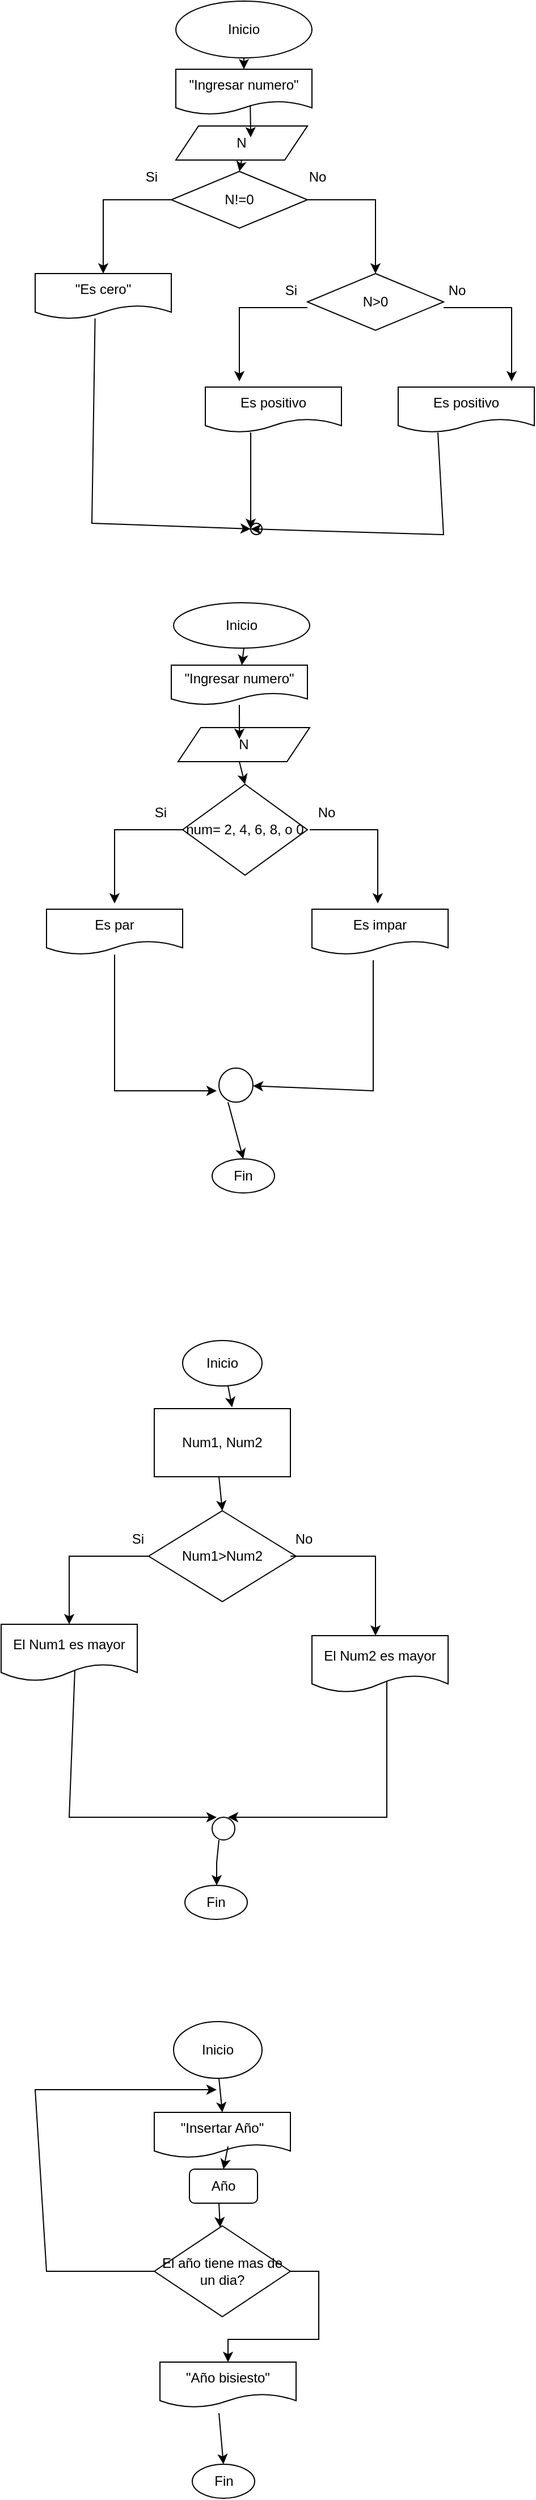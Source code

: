 <mxfile version="26.0.14">
  <diagram id="C5RBs43oDa-KdzZeNtuy" name="Page-1">
    <mxGraphModel dx="1050" dy="522" grid="1" gridSize="10" guides="1" tooltips="1" connect="1" arrows="1" fold="1" page="1" pageScale="1" pageWidth="827" pageHeight="1169" math="0" shadow="0">
      <root>
        <mxCell id="WIyWlLk6GJQsqaUBKTNV-0" />
        <mxCell id="WIyWlLk6GJQsqaUBKTNV-1" parent="WIyWlLk6GJQsqaUBKTNV-0" />
        <mxCell id="cVLe-s5Ejd2IVUnDp_NS-0" value="Inicio" style="ellipse;whiteSpace=wrap;html=1;" vertex="1" parent="WIyWlLk6GJQsqaUBKTNV-1">
          <mxGeometry x="354" width="120" height="50" as="geometry" />
        </mxCell>
        <mxCell id="cVLe-s5Ejd2IVUnDp_NS-2" value="&quot;Ingresar numero&quot;" style="shape=document;whiteSpace=wrap;html=1;boundedLbl=1;" vertex="1" parent="WIyWlLk6GJQsqaUBKTNV-1">
          <mxGeometry x="354" y="60" width="120" height="40" as="geometry" />
        </mxCell>
        <mxCell id="cVLe-s5Ejd2IVUnDp_NS-4" value="N" style="shape=parallelogram;perimeter=parallelogramPerimeter;whiteSpace=wrap;html=1;fixedSize=1;" vertex="1" parent="WIyWlLk6GJQsqaUBKTNV-1">
          <mxGeometry x="354" y="110" width="116" height="30" as="geometry" />
        </mxCell>
        <mxCell id="cVLe-s5Ejd2IVUnDp_NS-5" value="N!=0" style="rhombus;whiteSpace=wrap;html=1;" vertex="1" parent="WIyWlLk6GJQsqaUBKTNV-1">
          <mxGeometry x="350" y="150" width="120" height="50" as="geometry" />
        </mxCell>
        <mxCell id="cVLe-s5Ejd2IVUnDp_NS-7" value="" style="endArrow=classic;html=1;rounded=0;exitX=0;exitY=0.5;exitDx=0;exitDy=0;" edge="1" parent="WIyWlLk6GJQsqaUBKTNV-1" source="cVLe-s5Ejd2IVUnDp_NS-5">
          <mxGeometry width="50" height="50" relative="1" as="geometry">
            <mxPoint x="390" y="260" as="sourcePoint" />
            <mxPoint x="290" y="240" as="targetPoint" />
            <Array as="points">
              <mxPoint x="290" y="175" />
              <mxPoint x="290" y="220" />
            </Array>
          </mxGeometry>
        </mxCell>
        <mxCell id="cVLe-s5Ejd2IVUnDp_NS-8" value="" style="endArrow=classic;html=1;rounded=0;exitX=0;exitY=0.5;exitDx=0;exitDy=0;" edge="1" parent="WIyWlLk6GJQsqaUBKTNV-1">
          <mxGeometry width="50" height="50" relative="1" as="geometry">
            <mxPoint x="470" y="175" as="sourcePoint" />
            <mxPoint x="530" y="240" as="targetPoint" />
            <Array as="points">
              <mxPoint x="530" y="175" />
              <mxPoint x="530" y="230" />
            </Array>
          </mxGeometry>
        </mxCell>
        <mxCell id="cVLe-s5Ejd2IVUnDp_NS-9" value="Si&amp;nbsp; &amp;nbsp; &amp;nbsp; &amp;nbsp; &amp;nbsp; &amp;nbsp; &amp;nbsp; &amp;nbsp; &amp;nbsp; &amp;nbsp; &amp;nbsp; &amp;nbsp; &amp;nbsp; &amp;nbsp; &amp;nbsp; &amp;nbsp; &amp;nbsp; &amp;nbsp; &amp;nbsp; &amp;nbsp; No" style="text;html=1;align=center;verticalAlign=middle;whiteSpace=wrap;rounded=0;" vertex="1" parent="WIyWlLk6GJQsqaUBKTNV-1">
          <mxGeometry x="294" y="140" width="226" height="30" as="geometry" />
        </mxCell>
        <mxCell id="cVLe-s5Ejd2IVUnDp_NS-11" value="&quot;Es cero&quot;" style="shape=document;whiteSpace=wrap;html=1;boundedLbl=1;" vertex="1" parent="WIyWlLk6GJQsqaUBKTNV-1">
          <mxGeometry x="230" y="240" width="120" height="40" as="geometry" />
        </mxCell>
        <mxCell id="cVLe-s5Ejd2IVUnDp_NS-12" value="Es positivo" style="shape=document;whiteSpace=wrap;html=1;boundedLbl=1;" vertex="1" parent="WIyWlLk6GJQsqaUBKTNV-1">
          <mxGeometry x="380" y="340" width="120" height="40" as="geometry" />
        </mxCell>
        <mxCell id="cVLe-s5Ejd2IVUnDp_NS-13" value="Es positivo" style="shape=document;whiteSpace=wrap;html=1;boundedLbl=1;" vertex="1" parent="WIyWlLk6GJQsqaUBKTNV-1">
          <mxGeometry x="550" y="340" width="120" height="40" as="geometry" />
        </mxCell>
        <mxCell id="cVLe-s5Ejd2IVUnDp_NS-14" value="N&amp;gt;0" style="rhombus;whiteSpace=wrap;html=1;" vertex="1" parent="WIyWlLk6GJQsqaUBKTNV-1">
          <mxGeometry x="470" y="240" width="120" height="50" as="geometry" />
        </mxCell>
        <mxCell id="cVLe-s5Ejd2IVUnDp_NS-15" value="" style="endArrow=classic;html=1;rounded=0;exitX=0;exitY=0.5;exitDx=0;exitDy=0;" edge="1" parent="WIyWlLk6GJQsqaUBKTNV-1">
          <mxGeometry width="50" height="50" relative="1" as="geometry">
            <mxPoint x="470" y="270" as="sourcePoint" />
            <mxPoint x="410" y="335" as="targetPoint" />
            <Array as="points">
              <mxPoint x="410" y="270" />
              <mxPoint x="410" y="315" />
            </Array>
          </mxGeometry>
        </mxCell>
        <mxCell id="cVLe-s5Ejd2IVUnDp_NS-16" value="" style="endArrow=classic;html=1;rounded=0;exitX=0;exitY=0.5;exitDx=0;exitDy=0;" edge="1" parent="WIyWlLk6GJQsqaUBKTNV-1">
          <mxGeometry width="50" height="50" relative="1" as="geometry">
            <mxPoint x="590" y="270" as="sourcePoint" />
            <mxPoint x="650" y="335" as="targetPoint" />
            <Array as="points">
              <mxPoint x="650" y="270" />
              <mxPoint x="650" y="325" />
            </Array>
          </mxGeometry>
        </mxCell>
        <mxCell id="cVLe-s5Ejd2IVUnDp_NS-17" value="Si&amp;nbsp; &amp;nbsp; &amp;nbsp; &amp;nbsp; &amp;nbsp; &amp;nbsp; &amp;nbsp; &amp;nbsp; &amp;nbsp; &amp;nbsp; &amp;nbsp; &amp;nbsp; &amp;nbsp; &amp;nbsp; &amp;nbsp; &amp;nbsp; &amp;nbsp; &amp;nbsp; &amp;nbsp; &amp;nbsp; No" style="text;html=1;align=center;verticalAlign=middle;whiteSpace=wrap;rounded=0;" vertex="1" parent="WIyWlLk6GJQsqaUBKTNV-1">
          <mxGeometry x="417" y="240" width="226" height="30" as="geometry" />
        </mxCell>
        <mxCell id="cVLe-s5Ejd2IVUnDp_NS-19" value="" style="ellipse;whiteSpace=wrap;html=1;aspect=fixed;labelBackgroundColor=#000000;labelBorderColor=default;fontColor=default;textShadow=1;" vertex="1" parent="WIyWlLk6GJQsqaUBKTNV-1">
          <mxGeometry x="420" y="460" width="10" height="10" as="geometry" />
        </mxCell>
        <mxCell id="cVLe-s5Ejd2IVUnDp_NS-20" value="" style="endArrow=classic;html=1;rounded=0;entryX=0;entryY=0.5;entryDx=0;entryDy=0;exitX=0.44;exitY=0.99;exitDx=0;exitDy=0;exitPerimeter=0;" edge="1" parent="WIyWlLk6GJQsqaUBKTNV-1" source="cVLe-s5Ejd2IVUnDp_NS-11" target="cVLe-s5Ejd2IVUnDp_NS-19">
          <mxGeometry width="50" height="50" relative="1" as="geometry">
            <mxPoint x="290" y="280" as="sourcePoint" />
            <mxPoint x="340" y="230" as="targetPoint" />
            <Array as="points">
              <mxPoint x="280" y="460" />
            </Array>
          </mxGeometry>
        </mxCell>
        <mxCell id="cVLe-s5Ejd2IVUnDp_NS-21" value="" style="endArrow=classic;html=1;rounded=0;entryX=0;entryY=0.5;entryDx=0;entryDy=0;" edge="1" parent="WIyWlLk6GJQsqaUBKTNV-1" target="cVLe-s5Ejd2IVUnDp_NS-19">
          <mxGeometry width="50" height="50" relative="1" as="geometry">
            <mxPoint x="420" y="380" as="sourcePoint" />
            <mxPoint x="470" y="330" as="targetPoint" />
          </mxGeometry>
        </mxCell>
        <mxCell id="cVLe-s5Ejd2IVUnDp_NS-22" value="" style="endArrow=classic;html=1;rounded=0;entryX=0;entryY=0.5;entryDx=0;entryDy=0;" edge="1" parent="WIyWlLk6GJQsqaUBKTNV-1" target="cVLe-s5Ejd2IVUnDp_NS-19">
          <mxGeometry width="50" height="50" relative="1" as="geometry">
            <mxPoint x="585" y="380" as="sourcePoint" />
            <mxPoint x="635" y="330" as="targetPoint" />
            <Array as="points">
              <mxPoint x="590" y="470" />
            </Array>
          </mxGeometry>
        </mxCell>
        <mxCell id="cVLe-s5Ejd2IVUnDp_NS-23" value="Inicio" style="ellipse;whiteSpace=wrap;html=1;" vertex="1" parent="WIyWlLk6GJQsqaUBKTNV-1">
          <mxGeometry x="352" y="530" width="120" height="40" as="geometry" />
        </mxCell>
        <mxCell id="cVLe-s5Ejd2IVUnDp_NS-24" value="&quot;Ingresar numero&quot;" style="shape=document;whiteSpace=wrap;html=1;boundedLbl=1;" vertex="1" parent="WIyWlLk6GJQsqaUBKTNV-1">
          <mxGeometry x="350" y="585" width="120" height="35" as="geometry" />
        </mxCell>
        <mxCell id="cVLe-s5Ejd2IVUnDp_NS-25" value="N" style="shape=parallelogram;perimeter=parallelogramPerimeter;whiteSpace=wrap;html=1;fixedSize=1;" vertex="1" parent="WIyWlLk6GJQsqaUBKTNV-1">
          <mxGeometry x="356" y="640" width="116" height="30" as="geometry" />
        </mxCell>
        <mxCell id="cVLe-s5Ejd2IVUnDp_NS-26" value="num= 2, 4, 6, 8, o 0" style="rhombus;whiteSpace=wrap;html=1;" vertex="1" parent="WIyWlLk6GJQsqaUBKTNV-1">
          <mxGeometry x="360" y="690" width="110" height="80" as="geometry" />
        </mxCell>
        <mxCell id="cVLe-s5Ejd2IVUnDp_NS-28" value="" style="endArrow=classic;html=1;rounded=0;exitX=0;exitY=0.5;exitDx=0;exitDy=0;" edge="1" parent="WIyWlLk6GJQsqaUBKTNV-1">
          <mxGeometry width="50" height="50" relative="1" as="geometry">
            <mxPoint x="360" y="730" as="sourcePoint" />
            <mxPoint x="300" y="795" as="targetPoint" />
            <Array as="points">
              <mxPoint x="300" y="730" />
              <mxPoint x="300" y="775" />
            </Array>
          </mxGeometry>
        </mxCell>
        <mxCell id="cVLe-s5Ejd2IVUnDp_NS-29" value="" style="endArrow=classic;html=1;rounded=0;exitX=0;exitY=0.5;exitDx=0;exitDy=0;" edge="1" parent="WIyWlLk6GJQsqaUBKTNV-1">
          <mxGeometry width="50" height="50" relative="1" as="geometry">
            <mxPoint x="472" y="730" as="sourcePoint" />
            <mxPoint x="532" y="795" as="targetPoint" />
            <Array as="points">
              <mxPoint x="532" y="730" />
              <mxPoint x="532" y="785" />
            </Array>
          </mxGeometry>
        </mxCell>
        <mxCell id="cVLe-s5Ejd2IVUnDp_NS-30" value="Si&amp;nbsp; &amp;nbsp; &amp;nbsp; &amp;nbsp; &amp;nbsp; &amp;nbsp; &amp;nbsp; &amp;nbsp; &amp;nbsp; &amp;nbsp; &amp;nbsp; &amp;nbsp; &amp;nbsp; &amp;nbsp; &amp;nbsp; &amp;nbsp; &amp;nbsp; &amp;nbsp; &amp;nbsp; &amp;nbsp; No" style="text;html=1;align=center;verticalAlign=middle;whiteSpace=wrap;rounded=0;" vertex="1" parent="WIyWlLk6GJQsqaUBKTNV-1">
          <mxGeometry x="302" y="700" width="226" height="30" as="geometry" />
        </mxCell>
        <mxCell id="cVLe-s5Ejd2IVUnDp_NS-31" value="Es par" style="shape=document;whiteSpace=wrap;html=1;boundedLbl=1;" vertex="1" parent="WIyWlLk6GJQsqaUBKTNV-1">
          <mxGeometry x="240" y="800" width="120" height="40" as="geometry" />
        </mxCell>
        <mxCell id="cVLe-s5Ejd2IVUnDp_NS-33" value="Es impar" style="shape=document;whiteSpace=wrap;html=1;boundedLbl=1;" vertex="1" parent="WIyWlLk6GJQsqaUBKTNV-1">
          <mxGeometry x="474" y="800" width="120" height="40" as="geometry" />
        </mxCell>
        <mxCell id="cVLe-s5Ejd2IVUnDp_NS-34" value="Fin" style="ellipse;whiteSpace=wrap;html=1;" vertex="1" parent="WIyWlLk6GJQsqaUBKTNV-1">
          <mxGeometry x="386" y="1020" width="55" height="30" as="geometry" />
        </mxCell>
        <mxCell id="cVLe-s5Ejd2IVUnDp_NS-36" value="" style="endArrow=classic;html=1;rounded=0;" edge="1" parent="WIyWlLk6GJQsqaUBKTNV-1">
          <mxGeometry width="50" height="50" relative="1" as="geometry">
            <mxPoint x="300" y="840" as="sourcePoint" />
            <mxPoint x="390" y="960" as="targetPoint" />
            <Array as="points">
              <mxPoint x="300" y="960" />
            </Array>
          </mxGeometry>
        </mxCell>
        <mxCell id="cVLe-s5Ejd2IVUnDp_NS-37" value="" style="endArrow=classic;html=1;rounded=0;" edge="1" parent="WIyWlLk6GJQsqaUBKTNV-1" target="cVLe-s5Ejd2IVUnDp_NS-38">
          <mxGeometry width="50" height="50" relative="1" as="geometry">
            <mxPoint x="528" y="845" as="sourcePoint" />
            <mxPoint x="420" y="960" as="targetPoint" />
            <Array as="points">
              <mxPoint x="528" y="960" />
            </Array>
          </mxGeometry>
        </mxCell>
        <mxCell id="cVLe-s5Ejd2IVUnDp_NS-38" value="" style="ellipse;whiteSpace=wrap;html=1;aspect=fixed;" vertex="1" parent="WIyWlLk6GJQsqaUBKTNV-1">
          <mxGeometry x="392" y="940" width="30" height="30" as="geometry" />
        </mxCell>
        <mxCell id="cVLe-s5Ejd2IVUnDp_NS-39" value="" style="endArrow=classic;html=1;rounded=0;entryX=0.5;entryY=0;entryDx=0;entryDy=0;" edge="1" parent="WIyWlLk6GJQsqaUBKTNV-1" target="cVLe-s5Ejd2IVUnDp_NS-34">
          <mxGeometry width="50" height="50" relative="1" as="geometry">
            <mxPoint x="400" y="970" as="sourcePoint" />
            <mxPoint x="450" y="920" as="targetPoint" />
          </mxGeometry>
        </mxCell>
        <mxCell id="cVLe-s5Ejd2IVUnDp_NS-41" value="" style="endArrow=classic;html=1;rounded=0;" edge="1" parent="WIyWlLk6GJQsqaUBKTNV-1" target="cVLe-s5Ejd2IVUnDp_NS-24">
          <mxGeometry width="50" height="50" relative="1" as="geometry">
            <mxPoint x="414" y="570" as="sourcePoint" />
            <mxPoint x="464" y="520" as="targetPoint" />
          </mxGeometry>
        </mxCell>
        <mxCell id="cVLe-s5Ejd2IVUnDp_NS-42" value="" style="endArrow=classic;html=1;rounded=0;entryX=0.466;entryY=0.333;entryDx=0;entryDy=0;entryPerimeter=0;" edge="1" parent="WIyWlLk6GJQsqaUBKTNV-1" target="cVLe-s5Ejd2IVUnDp_NS-25">
          <mxGeometry width="50" height="50" relative="1" as="geometry">
            <mxPoint x="410" y="620" as="sourcePoint" />
            <mxPoint x="460" y="570" as="targetPoint" />
          </mxGeometry>
        </mxCell>
        <mxCell id="cVLe-s5Ejd2IVUnDp_NS-43" value="" style="endArrow=classic;html=1;rounded=0;entryX=0.5;entryY=0;entryDx=0;entryDy=0;" edge="1" parent="WIyWlLk6GJQsqaUBKTNV-1" target="cVLe-s5Ejd2IVUnDp_NS-26">
          <mxGeometry width="50" height="50" relative="1" as="geometry">
            <mxPoint x="410" y="670" as="sourcePoint" />
            <mxPoint x="460" y="620" as="targetPoint" />
          </mxGeometry>
        </mxCell>
        <mxCell id="cVLe-s5Ejd2IVUnDp_NS-44" value="Inicio" style="ellipse;whiteSpace=wrap;html=1;" vertex="1" parent="WIyWlLk6GJQsqaUBKTNV-1">
          <mxGeometry x="360" y="1180" width="70" height="40" as="geometry" />
        </mxCell>
        <mxCell id="cVLe-s5Ejd2IVUnDp_NS-45" value="Num1, Num2" style="rounded=0;whiteSpace=wrap;html=1;" vertex="1" parent="WIyWlLk6GJQsqaUBKTNV-1">
          <mxGeometry x="335" y="1240" width="120" height="60" as="geometry" />
        </mxCell>
        <mxCell id="cVLe-s5Ejd2IVUnDp_NS-46" value="" style="endArrow=classic;html=1;rounded=0;entryX=0.572;entryY=-0.02;entryDx=0;entryDy=0;entryPerimeter=0;" edge="1" parent="WIyWlLk6GJQsqaUBKTNV-1" target="cVLe-s5Ejd2IVUnDp_NS-45">
          <mxGeometry width="50" height="50" relative="1" as="geometry">
            <mxPoint x="400" y="1220" as="sourcePoint" />
            <mxPoint x="450" y="1170" as="targetPoint" />
          </mxGeometry>
        </mxCell>
        <mxCell id="cVLe-s5Ejd2IVUnDp_NS-47" value="Num1&amp;gt;Num2" style="rhombus;whiteSpace=wrap;html=1;" vertex="1" parent="WIyWlLk6GJQsqaUBKTNV-1">
          <mxGeometry x="330" y="1330" width="130" height="80" as="geometry" />
        </mxCell>
        <mxCell id="cVLe-s5Ejd2IVUnDp_NS-48" value="" style="endArrow=classic;html=1;rounded=0;entryX=0.5;entryY=0;entryDx=0;entryDy=0;" edge="1" parent="WIyWlLk6GJQsqaUBKTNV-1" target="cVLe-s5Ejd2IVUnDp_NS-47">
          <mxGeometry width="50" height="50" relative="1" as="geometry">
            <mxPoint x="392" y="1300" as="sourcePoint" />
            <mxPoint x="442" y="1250" as="targetPoint" />
          </mxGeometry>
        </mxCell>
        <mxCell id="cVLe-s5Ejd2IVUnDp_NS-49" value="" style="endArrow=classic;html=1;rounded=0;exitX=0.5;exitY=1;exitDx=0;exitDy=0;" edge="1" parent="WIyWlLk6GJQsqaUBKTNV-1" source="cVLe-s5Ejd2IVUnDp_NS-4">
          <mxGeometry width="50" height="50" relative="1" as="geometry">
            <mxPoint x="430" y="210" as="sourcePoint" />
            <mxPoint x="410" y="150" as="targetPoint" />
          </mxGeometry>
        </mxCell>
        <mxCell id="cVLe-s5Ejd2IVUnDp_NS-50" value="" style="endArrow=classic;html=1;rounded=0;exitX=0.5;exitY=1;exitDx=0;exitDy=0;" edge="1" parent="WIyWlLk6GJQsqaUBKTNV-1" source="cVLe-s5Ejd2IVUnDp_NS-0" target="cVLe-s5Ejd2IVUnDp_NS-2">
          <mxGeometry width="50" height="50" relative="1" as="geometry">
            <mxPoint x="430" y="210" as="sourcePoint" />
            <mxPoint x="480" y="160" as="targetPoint" />
          </mxGeometry>
        </mxCell>
        <mxCell id="cVLe-s5Ejd2IVUnDp_NS-51" value="" style="endArrow=classic;html=1;rounded=0;exitX=0.547;exitY=0.79;exitDx=0;exitDy=0;exitPerimeter=0;entryX=0.569;entryY=0.333;entryDx=0;entryDy=0;entryPerimeter=0;" edge="1" parent="WIyWlLk6GJQsqaUBKTNV-1" source="cVLe-s5Ejd2IVUnDp_NS-2" target="cVLe-s5Ejd2IVUnDp_NS-4">
          <mxGeometry width="50" height="50" relative="1" as="geometry">
            <mxPoint x="430" y="210" as="sourcePoint" />
            <mxPoint x="480" y="160" as="targetPoint" />
          </mxGeometry>
        </mxCell>
        <mxCell id="cVLe-s5Ejd2IVUnDp_NS-52" value="" style="endArrow=classic;html=1;rounded=0;" edge="1" parent="WIyWlLk6GJQsqaUBKTNV-1">
          <mxGeometry width="50" height="50" relative="1" as="geometry">
            <mxPoint x="455" y="1370" as="sourcePoint" />
            <mxPoint x="530" y="1440" as="targetPoint" />
            <Array as="points">
              <mxPoint x="530" y="1370" />
            </Array>
          </mxGeometry>
        </mxCell>
        <mxCell id="cVLe-s5Ejd2IVUnDp_NS-53" value="" style="endArrow=classic;html=1;rounded=0;" edge="1" parent="WIyWlLk6GJQsqaUBKTNV-1">
          <mxGeometry width="50" height="50" relative="1" as="geometry">
            <mxPoint x="330" y="1370" as="sourcePoint" />
            <mxPoint x="260" y="1430" as="targetPoint" />
            <Array as="points">
              <mxPoint x="260" y="1370" />
            </Array>
          </mxGeometry>
        </mxCell>
        <mxCell id="cVLe-s5Ejd2IVUnDp_NS-54" value="Si&amp;nbsp; &amp;nbsp; &amp;nbsp; &amp;nbsp; &amp;nbsp; &amp;nbsp; &amp;nbsp; &amp;nbsp; &amp;nbsp; &amp;nbsp; &amp;nbsp; &amp;nbsp; &amp;nbsp; &amp;nbsp; &amp;nbsp; &amp;nbsp; &amp;nbsp; &amp;nbsp; &amp;nbsp; &amp;nbsp; No" style="text;html=1;align=center;verticalAlign=middle;whiteSpace=wrap;rounded=0;" vertex="1" parent="WIyWlLk6GJQsqaUBKTNV-1">
          <mxGeometry x="282" y="1340" width="226" height="30" as="geometry" />
        </mxCell>
        <mxCell id="cVLe-s5Ejd2IVUnDp_NS-55" value="El Num1 es mayor" style="shape=document;whiteSpace=wrap;html=1;boundedLbl=1;" vertex="1" parent="WIyWlLk6GJQsqaUBKTNV-1">
          <mxGeometry x="200" y="1430" width="120" height="50" as="geometry" />
        </mxCell>
        <mxCell id="cVLe-s5Ejd2IVUnDp_NS-56" value="El Num2 es mayor" style="shape=document;whiteSpace=wrap;html=1;boundedLbl=1;" vertex="1" parent="WIyWlLk6GJQsqaUBKTNV-1">
          <mxGeometry x="474" y="1440" width="120" height="50" as="geometry" />
        </mxCell>
        <mxCell id="cVLe-s5Ejd2IVUnDp_NS-57" value="" style="endArrow=classic;html=1;rounded=0;" edge="1" parent="WIyWlLk6GJQsqaUBKTNV-1">
          <mxGeometry width="50" height="50" relative="1" as="geometry">
            <mxPoint x="265" y="1470" as="sourcePoint" />
            <mxPoint x="390" y="1600" as="targetPoint" />
            <Array as="points">
              <mxPoint x="260" y="1600" />
            </Array>
          </mxGeometry>
        </mxCell>
        <mxCell id="cVLe-s5Ejd2IVUnDp_NS-58" value="" style="endArrow=classic;html=1;rounded=0;" edge="1" parent="WIyWlLk6GJQsqaUBKTNV-1">
          <mxGeometry width="50" height="50" relative="1" as="geometry">
            <mxPoint x="540" y="1480" as="sourcePoint" />
            <mxPoint x="400" y="1600" as="targetPoint" />
            <Array as="points">
              <mxPoint x="540" y="1600" />
            </Array>
          </mxGeometry>
        </mxCell>
        <mxCell id="cVLe-s5Ejd2IVUnDp_NS-59" value="" style="endArrow=classic;html=1;rounded=0;" edge="1" parent="WIyWlLk6GJQsqaUBKTNV-1">
          <mxGeometry width="50" height="50" relative="1" as="geometry">
            <mxPoint x="392" y="1620" as="sourcePoint" />
            <mxPoint x="390" y="1660" as="targetPoint" />
            <Array as="points">
              <mxPoint x="390" y="1640" />
            </Array>
          </mxGeometry>
        </mxCell>
        <mxCell id="cVLe-s5Ejd2IVUnDp_NS-60" value="" style="ellipse;whiteSpace=wrap;html=1;aspect=fixed;" vertex="1" parent="WIyWlLk6GJQsqaUBKTNV-1">
          <mxGeometry x="386" y="1600" width="20" height="20" as="geometry" />
        </mxCell>
        <mxCell id="cVLe-s5Ejd2IVUnDp_NS-61" value="Fin" style="ellipse;whiteSpace=wrap;html=1;" vertex="1" parent="WIyWlLk6GJQsqaUBKTNV-1">
          <mxGeometry x="362" y="1660" width="55" height="30" as="geometry" />
        </mxCell>
        <mxCell id="cVLe-s5Ejd2IVUnDp_NS-63" value="Inicio" style="ellipse;whiteSpace=wrap;html=1;" vertex="1" parent="WIyWlLk6GJQsqaUBKTNV-1">
          <mxGeometry x="352" y="1780" width="78" height="50" as="geometry" />
        </mxCell>
        <mxCell id="cVLe-s5Ejd2IVUnDp_NS-64" value="&quot;Insertar Año&quot;" style="shape=document;whiteSpace=wrap;html=1;boundedLbl=1;" vertex="1" parent="WIyWlLk6GJQsqaUBKTNV-1">
          <mxGeometry x="335" y="1860" width="120" height="40" as="geometry" />
        </mxCell>
        <mxCell id="cVLe-s5Ejd2IVUnDp_NS-66" value="El año tiene mas de un dia?" style="rhombus;whiteSpace=wrap;html=1;" vertex="1" parent="WIyWlLk6GJQsqaUBKTNV-1">
          <mxGeometry x="335" y="1960" width="120" height="80" as="geometry" />
        </mxCell>
        <mxCell id="cVLe-s5Ejd2IVUnDp_NS-67" value="Año" style="rounded=1;whiteSpace=wrap;html=1;" vertex="1" parent="WIyWlLk6GJQsqaUBKTNV-1">
          <mxGeometry x="366" y="1910" width="60" height="30" as="geometry" />
        </mxCell>
        <mxCell id="cVLe-s5Ejd2IVUnDp_NS-68" value="" style="endArrow=classic;html=1;rounded=0;entryX=0.5;entryY=0;entryDx=0;entryDy=0;" edge="1" parent="WIyWlLk6GJQsqaUBKTNV-1" target="cVLe-s5Ejd2IVUnDp_NS-64">
          <mxGeometry width="50" height="50" relative="1" as="geometry">
            <mxPoint x="392" y="1830" as="sourcePoint" />
            <mxPoint x="442" y="1780" as="targetPoint" />
          </mxGeometry>
        </mxCell>
        <mxCell id="cVLe-s5Ejd2IVUnDp_NS-69" value="" style="endArrow=classic;html=1;rounded=0;entryX=0.5;entryY=0;entryDx=0;entryDy=0;" edge="1" parent="WIyWlLk6GJQsqaUBKTNV-1" target="cVLe-s5Ejd2IVUnDp_NS-67">
          <mxGeometry width="50" height="50" relative="1" as="geometry">
            <mxPoint x="400" y="1890" as="sourcePoint" />
            <mxPoint x="450" y="1840" as="targetPoint" />
          </mxGeometry>
        </mxCell>
        <mxCell id="cVLe-s5Ejd2IVUnDp_NS-70" value="" style="endArrow=classic;html=1;rounded=0;" edge="1" parent="WIyWlLk6GJQsqaUBKTNV-1" target="cVLe-s5Ejd2IVUnDp_NS-66">
          <mxGeometry width="50" height="50" relative="1" as="geometry">
            <mxPoint x="392" y="1940" as="sourcePoint" />
            <mxPoint x="442" y="1890" as="targetPoint" />
          </mxGeometry>
        </mxCell>
        <mxCell id="cVLe-s5Ejd2IVUnDp_NS-71" value="" style="endArrow=classic;html=1;rounded=0;" edge="1" parent="WIyWlLk6GJQsqaUBKTNV-1">
          <mxGeometry width="50" height="50" relative="1" as="geometry">
            <mxPoint x="335" y="2000" as="sourcePoint" />
            <mxPoint x="390" y="1840" as="targetPoint" />
            <Array as="points">
              <mxPoint x="240" y="2000" />
              <mxPoint x="230" y="1840" />
            </Array>
          </mxGeometry>
        </mxCell>
        <mxCell id="cVLe-s5Ejd2IVUnDp_NS-72" value="" style="endArrow=classic;html=1;rounded=0;" edge="1" parent="WIyWlLk6GJQsqaUBKTNV-1">
          <mxGeometry width="50" height="50" relative="1" as="geometry">
            <mxPoint x="455" y="2000" as="sourcePoint" />
            <mxPoint x="400" y="2080" as="targetPoint" />
            <Array as="points">
              <mxPoint x="480" y="2000" />
              <mxPoint x="480" y="2060" />
              <mxPoint x="400" y="2060" />
            </Array>
          </mxGeometry>
        </mxCell>
        <mxCell id="cVLe-s5Ejd2IVUnDp_NS-73" value="&quot;Año bisiesto&quot;" style="shape=document;whiteSpace=wrap;html=1;boundedLbl=1;" vertex="1" parent="WIyWlLk6GJQsqaUBKTNV-1">
          <mxGeometry x="340" y="2080" width="120" height="40" as="geometry" />
        </mxCell>
        <mxCell id="cVLe-s5Ejd2IVUnDp_NS-74" value="Fin" style="ellipse;whiteSpace=wrap;html=1;" vertex="1" parent="WIyWlLk6GJQsqaUBKTNV-1">
          <mxGeometry x="368.5" y="2170" width="55" height="30" as="geometry" />
        </mxCell>
        <mxCell id="cVLe-s5Ejd2IVUnDp_NS-75" value="" style="endArrow=classic;html=1;rounded=0;entryX=0.5;entryY=0;entryDx=0;entryDy=0;" edge="1" parent="WIyWlLk6GJQsqaUBKTNV-1" target="cVLe-s5Ejd2IVUnDp_NS-74">
          <mxGeometry width="50" height="50" relative="1" as="geometry">
            <mxPoint x="392" y="2125" as="sourcePoint" />
            <mxPoint x="442" y="2075" as="targetPoint" />
          </mxGeometry>
        </mxCell>
      </root>
    </mxGraphModel>
  </diagram>
</mxfile>
